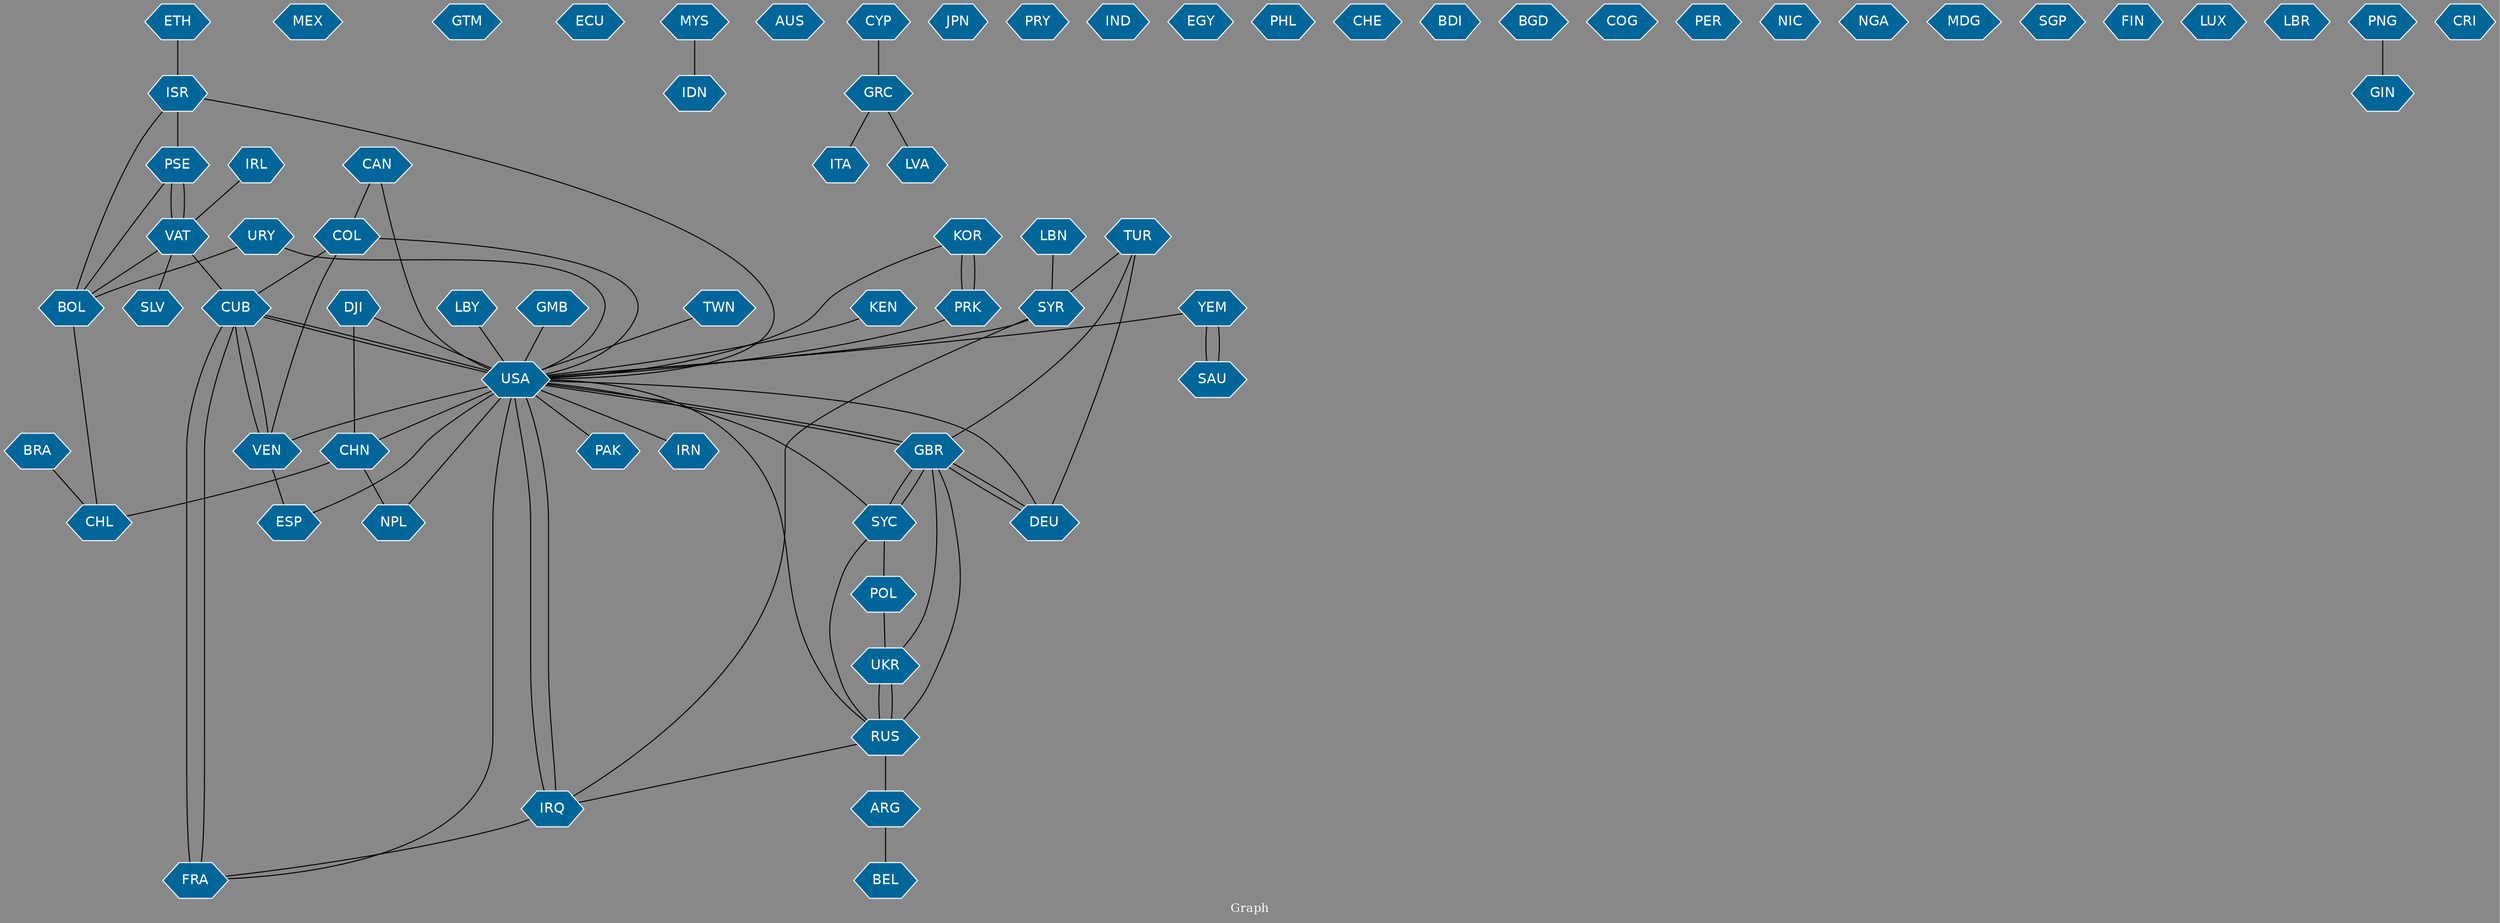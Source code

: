 // Countries together in item graph
graph {
	graph [bgcolor="#888888" fontcolor=white fontsize=12 label="Graph" outputorder=edgesfirst overlap=prism]
	node [color=white fillcolor="#006699" fontcolor=white fontname=Helvetica shape=hexagon style=filled]
	edge [arrowhead=open color=black fontcolor=white fontname=Courier fontsize=12]
		BRA [label=BRA]
		ISR [label=ISR]
		COL [label=COL]
		PAK [label=PAK]
		NPL [label=NPL]
		MEX [label=MEX]
		GBR [label=GBR]
		GTM [label=GTM]
		CHL [label=CHL]
		USA [label=USA]
		FRA [label=FRA]
		CUB [label=CUB]
		RUS [label=RUS]
		ARG [label=ARG]
		KEN [label=KEN]
		ECU [label=ECU]
		DEU [label=DEU]
		BOL [label=BOL]
		MYS [label=MYS]
		IDN [label=IDN]
		PSE [label=PSE]
		CAN [label=CAN]
		AUS [label=AUS]
		VAT [label=VAT]
		CYP [label=CYP]
		GRC [label=GRC]
		ESP [label=ESP]
		SYR [label=SYR]
		ITA [label=ITA]
		VEN [label=VEN]
		IRL [label=IRL]
		JPN [label=JPN]
		UKR [label=UKR]
		PRY [label=PRY]
		SYC [label=SYC]
		POL [label=POL]
		KOR [label=KOR]
		PRK [label=PRK]
		LBN [label=LBN]
		CHN [label=CHN]
		IND [label=IND]
		TUR [label=TUR]
		EGY [label=EGY]
		YEM [label=YEM]
		URY [label=URY]
		PHL [label=PHL]
		BEL [label=BEL]
		IRQ [label=IRQ]
		CHE [label=CHE]
		LBY [label=LBY]
		BDI [label=BDI]
		IRN [label=IRN]
		BGD [label=BGD]
		COG [label=COG]
		SLV [label=SLV]
		LVA [label=LVA]
		PER [label=PER]
		SAU [label=SAU]
		NIC [label=NIC]
		NGA [label=NGA]
		MDG [label=MDG]
		SGP [label=SGP]
		ETH [label=ETH]
		GMB [label=GMB]
		FIN [label=FIN]
		DJI [label=DJI]
		TWN [label=TWN]
		LUX [label=LUX]
		LBR [label=LBR]
		PNG [label=PNG]
		GIN [label=GIN]
		CRI [label=CRI]
			GBR -- UKR [weight=1]
			USA -- ISR [weight=1]
			GRC -- ITA [weight=1]
			SYR -- USA [weight=2]
			SYR -- IRQ [weight=2]
			KOR -- PRK [weight=3]
			ISR -- PSE [weight=2]
			SYC -- RUS [weight=1]
			MYS -- IDN [weight=1]
			CUB -- FRA [weight=1]
			PSE -- BOL [weight=1]
			KOR -- USA [weight=1]
			USA -- SYC [weight=1]
			CHN -- NPL [weight=1]
			ETH -- ISR [weight=1]
			USA -- ESP [weight=1]
			CAN -- USA [weight=1]
			SAU -- YEM [weight=1]
			ARG -- BEL [weight=1]
			PRK -- USA [weight=1]
			IRQ -- USA [weight=3]
			RUS -- IRQ [weight=1]
			URY -- USA [weight=1]
			BRA -- CHL [weight=1]
			GRC -- LVA [weight=1]
			TUR -- SYR [weight=1]
			USA -- GBR [weight=1]
			GMB -- USA [weight=1]
			TUR -- DEU [weight=1]
			DJI -- USA [weight=1]
			IRL -- VAT [weight=1]
			DJI -- CHN [weight=1]
			TWN -- USA [weight=1]
			COL -- VEN [weight=1]
			UKR -- RUS [weight=2]
			NPL -- USA [weight=1]
			DEU -- GBR [weight=1]
			USA -- CHN [weight=2]
			GBR -- DEU [weight=2]
			USA -- IRQ [weight=1]
			VAT -- PSE [weight=2]
			YEM -- USA [weight=1]
			ISR -- BOL [weight=1]
			VAT -- BOL [weight=1]
			PSE -- VAT [weight=1]
			SYC -- POL [weight=1]
			USA -- CUB [weight=10]
			LBN -- SYR [weight=1]
			PRK -- KOR [weight=2]
			RUS -- UKR [weight=1]
			USA -- RUS [weight=1]
			USA -- FRA [weight=1]
			USA -- VEN [weight=1]
			CUB -- USA [weight=3]
			LBY -- USA [weight=1]
			GBR -- SYC [weight=1]
			RUS -- ARG [weight=1]
			COL -- USA [weight=1]
			DEU -- USA [weight=1]
			POL -- UKR [weight=1]
			BOL -- CHL [weight=1]
			GBR -- RUS [weight=1]
			VEN -- ESP [weight=1]
			VAT -- CUB [weight=3]
			SYC -- GBR [weight=3]
			IRQ -- FRA [weight=1]
			FRA -- CUB [weight=4]
			COL -- CUB [weight=1]
			CAN -- COL [weight=1]
			CYP -- GRC [weight=1]
			CHN -- CHL [weight=1]
			VAT -- SLV [weight=1]
			KEN -- USA [weight=1]
			GBR -- USA [weight=1]
			URY -- BOL [weight=1]
			USA -- IRN [weight=1]
			USA -- PAK [weight=1]
			PNG -- GIN [weight=1]
			VEN -- CUB [weight=2]
			YEM -- SAU [weight=1]
			CUB -- VEN [weight=1]
			TUR -- GBR [weight=1]
}